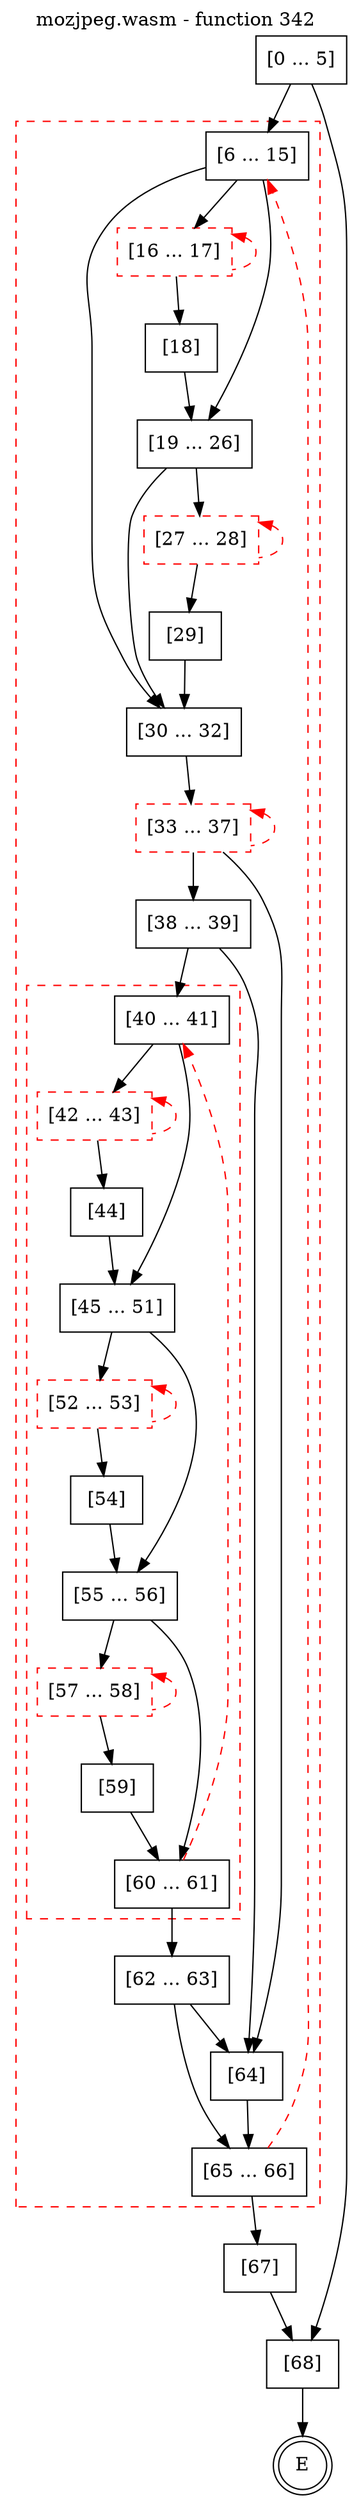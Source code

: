 digraph finite_state_machine {
    label = "mozjpeg.wasm - function 342"
    labelloc =  t
    labelfontsize = 16
    labelfontcolor = black
    labelfontname = "Helvetica"
    node [shape = doublecircle]; E ;
    node [shape = box];
    node [shape=box, color=black, style=solid] 0[label="[0 ... 5]"]
    subgraph cluster_6{
    label = "";
    style = dashed color = red;
    node [shape=box, color=black, style=solid] 6[label="[6 ... 15]"]
    node [shape=box, color=red, style=dashed] 16[label="[16 ... 17]"]
    node [shape=box, color=black, style=solid] 18[label="[18]"]
    node [shape=box, color=black, style=solid] 19[label="[19 ... 26]"]
    node [shape=box, color=red, style=dashed] 27[label="[27 ... 28]"]
    node [shape=box, color=black, style=solid] 29[label="[29]"]
    node [shape=box, color=black, style=solid] 30[label="[30 ... 32]"]
    node [shape=box, color=red, style=dashed] 33[label="[33 ... 37]"]
    node [shape=box, color=black, style=solid] 38[label="[38 ... 39]"]
    subgraph cluster_40{
    label = "";
    style = dashed color = red;
    node [shape=box, color=black, style=solid] 40[label="[40 ... 41]"]
    node [shape=box, color=red, style=dashed] 42[label="[42 ... 43]"]
    node [shape=box, color=black, style=solid] 44[label="[44]"]
    node [shape=box, color=black, style=solid] 45[label="[45 ... 51]"]
    node [shape=box, color=red, style=dashed] 52[label="[52 ... 53]"]
    node [shape=box, color=black, style=solid] 54[label="[54]"]
    node [shape=box, color=black, style=solid] 55[label="[55 ... 56]"]
    node [shape=box, color=red, style=dashed] 57[label="[57 ... 58]"]
    node [shape=box, color=black, style=solid] 59[label="[59]"]
    node [shape=box, color=black, style=solid] 60[label="[60 ... 61]"]
    }
    node [shape=box, color=black, style=solid] 62[label="[62 ... 63]"]
    node [shape=box, color=black, style=solid] 64[label="[64]"]
    node [shape=box, color=black, style=solid] 65[label="[65 ... 66]"]
    }
    node [shape=box, color=black, style=solid] 67[label="[67]"]
    node [shape=box, color=black, style=solid] 68[label="[68]"]
    0 -> 6;
    0 -> 68;
    6 -> 16;
    6 -> 19;
    6 -> 30;
    16 -> 18;
    16 -> 16[style="dashed" color="red" dir=back];
    18 -> 19;
    19 -> 27;
    19 -> 30;
    27 -> 29;
    27 -> 27[style="dashed" color="red" dir=back];
    29 -> 30;
    30 -> 33;
    33 -> 38;
    33 -> 64;
    33 -> 33[style="dashed" color="red" dir=back];
    38 -> 40;
    38 -> 64;
    40 -> 42;
    40 -> 45;
    42 -> 44;
    42 -> 42[style="dashed" color="red" dir=back];
    44 -> 45;
    45 -> 52;
    45 -> 55;
    52 -> 54;
    52 -> 52[style="dashed" color="red" dir=back];
    54 -> 55;
    55 -> 57;
    55 -> 60;
    57 -> 59;
    57 -> 57[style="dashed" color="red" dir=back];
    59 -> 60;
    60 -> 40[style="dashed" color="red"];
    60 -> 62;
    62 -> 64;
    62 -> 65;
    64 -> 65;
    65 -> 6[style="dashed" color="red"];
    65 -> 67;
    67 -> 68;
    68 -> E;
}
